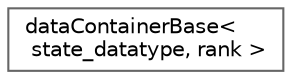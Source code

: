 digraph "Graphical Class Hierarchy"
{
 // INTERACTIVE_SVG=YES
 // LATEX_PDF_SIZE
  bgcolor="transparent";
  edge [fontname=Helvetica,fontsize=10,labelfontname=Helvetica,labelfontsize=10];
  node [fontname=Helvetica,fontsize=10,shape=box,height=0.2,width=0.4];
  rankdir="LR";
  Node0 [id="Node000000",label="dataContainerBase\<\l state_datatype, rank \>",height=0.2,width=0.4,color="grey40", fillcolor="white", style="filled",URL="$d5/d5f/classdataContainerBase.html",tooltip=" "];
}
